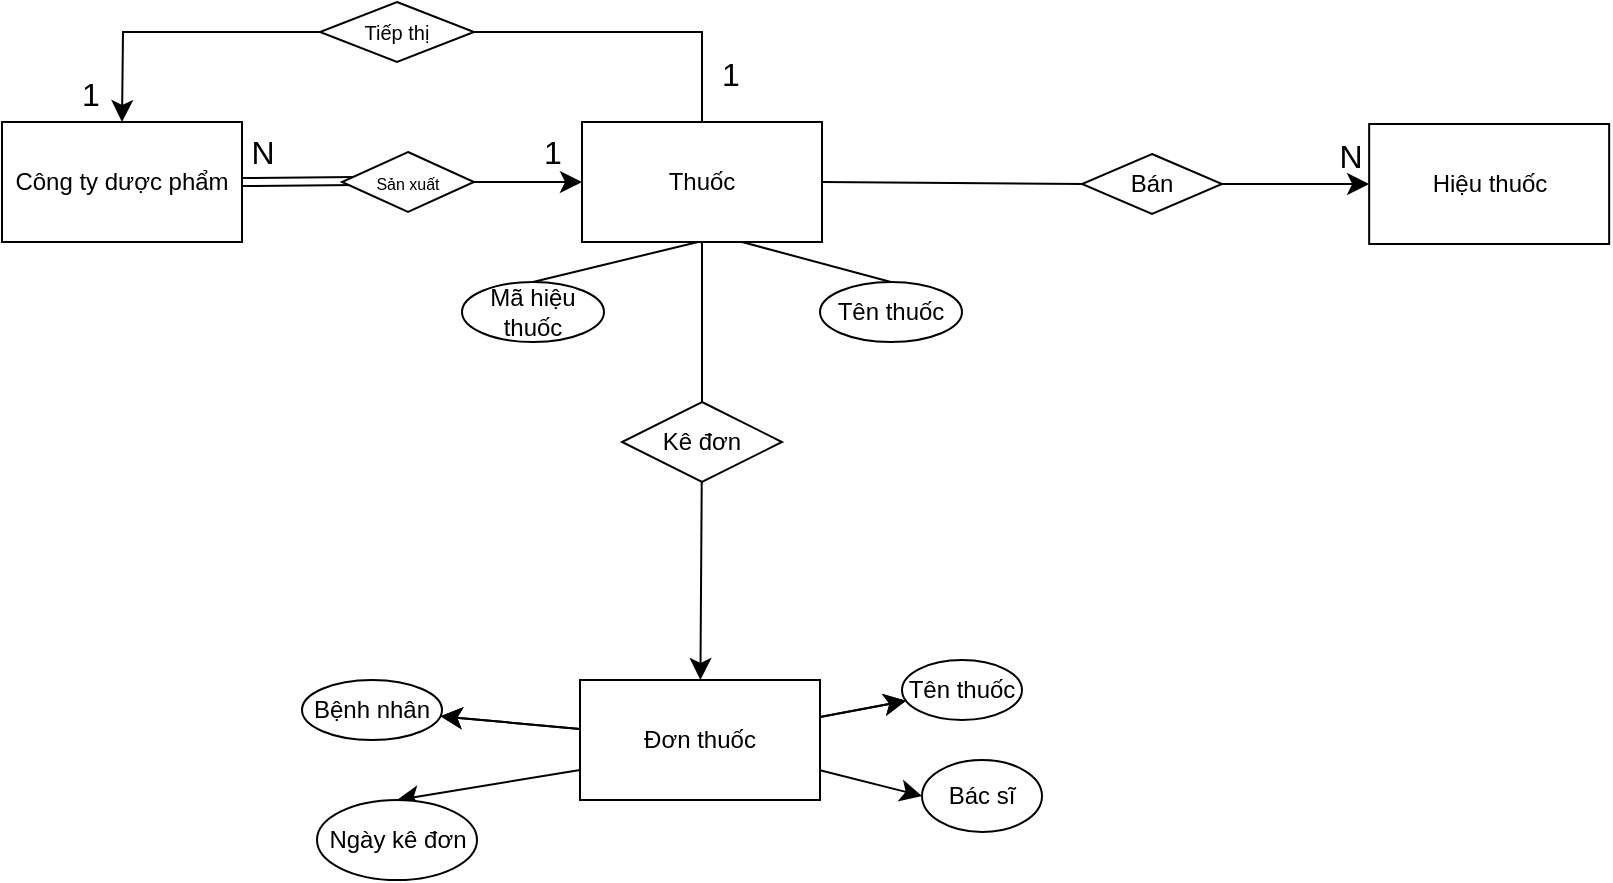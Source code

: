 <mxfile version="26.0.4">
  <diagram name="Trang-1" id="7et00IJPyykRwGStqNOX">
    <mxGraphModel dx="956" dy="579" grid="1" gridSize="10" guides="1" tooltips="1" connect="1" arrows="1" fold="1" page="1" pageScale="1" pageWidth="1169" pageHeight="827" math="0" shadow="0">
      <root>
        <mxCell id="0" />
        <mxCell id="1" parent="0" />
        <mxCell id="Y5PChdRtXyHQ076jzOGp-1" value="&lt;font style=&quot;vertical-align: inherit;&quot;&gt;&lt;font style=&quot;vertical-align: inherit;&quot;&gt;Thuốc&lt;/font&gt;&lt;/font&gt;" style="rounded=0;whiteSpace=wrap;html=1;" parent="1" vertex="1">
          <mxGeometry x="300" y="91" width="120" height="60" as="geometry" />
        </mxCell>
        <mxCell id="n2jmg5eNicGJN_R5McYE-2" value="&lt;font style=&quot;vertical-align: inherit;&quot;&gt;&lt;font style=&quot;vertical-align: inherit;&quot;&gt;Hiệu thuốc&lt;/font&gt;&lt;/font&gt;" style="rounded=0;whiteSpace=wrap;html=1;" parent="1" vertex="1">
          <mxGeometry x="693.58" y="92" width="120" height="60" as="geometry" />
        </mxCell>
        <mxCell id="n2jmg5eNicGJN_R5McYE-4" value="&lt;font style=&quot;vertical-align: inherit;&quot;&gt;&lt;font style=&quot;vertical-align: inherit;&quot;&gt;Công ty dược phẩm&lt;/font&gt;&lt;/font&gt;" style="rounded=0;whiteSpace=wrap;html=1;" parent="1" vertex="1">
          <mxGeometry x="10" y="91" width="120" height="60" as="geometry" />
        </mxCell>
        <mxCell id="YLImaf5WuprA8U4HHsAZ-1" value="N" style="text;html=1;align=center;verticalAlign=middle;resizable=0;points=[];autosize=1;strokeColor=none;fillColor=none;fontSize=16;" vertex="1" parent="1">
          <mxGeometry x="120" y="91" width="40" height="30" as="geometry" />
        </mxCell>
        <mxCell id="YLImaf5WuprA8U4HHsAZ-2" value="&lt;font style=&quot;vertical-align: inherit;&quot;&gt;&lt;font style=&quot;vertical-align: inherit;&quot;&gt;1&lt;/font&gt;&lt;/font&gt;" style="text;html=1;align=center;verticalAlign=middle;resizable=0;points=[];autosize=1;strokeColor=none;fillColor=none;fontSize=16;" vertex="1" parent="1">
          <mxGeometry x="270" y="91" width="30" height="30" as="geometry" />
        </mxCell>
        <mxCell id="YLImaf5WuprA8U4HHsAZ-8" value="" style="endArrow=classic;html=1;rounded=0;fontSize=12;curved=1;exitX=1;exitY=0.5;exitDx=0;exitDy=0;shape=link;entryX=0.102;entryY=0.485;entryDx=0;entryDy=0;entryPerimeter=0;" edge="1" parent="1" target="YLImaf5WuprA8U4HHsAZ-6">
          <mxGeometry width="50" height="50" relative="1" as="geometry">
            <mxPoint x="130" y="121" as="sourcePoint" />
            <mxPoint x="180" y="121" as="targetPoint" />
          </mxGeometry>
        </mxCell>
        <mxCell id="YLImaf5WuprA8U4HHsAZ-6" value="&lt;font style=&quot;vertical-align: inherit;&quot;&gt;&lt;font style=&quot;vertical-align: inherit; font-size: 8px;&quot;&gt;Sản xuất&lt;/font&gt;&lt;/font&gt;" style="rhombus;whiteSpace=wrap;html=1;" vertex="1" parent="1">
          <mxGeometry x="180" y="106" width="66" height="30" as="geometry" />
        </mxCell>
        <mxCell id="YLImaf5WuprA8U4HHsAZ-9" value="" style="endArrow=classic;html=1;rounded=0;fontSize=12;startSize=8;endSize=8;curved=1;entryX=0;entryY=0.5;entryDx=0;entryDy=0;" edge="1" parent="1" target="Y5PChdRtXyHQ076jzOGp-1">
          <mxGeometry width="50" height="50" relative="1" as="geometry">
            <mxPoint x="246" y="121" as="sourcePoint" />
            <mxPoint x="296" y="71" as="targetPoint" />
          </mxGeometry>
        </mxCell>
        <mxCell id="YLImaf5WuprA8U4HHsAZ-20" style="edgeStyle=orthogonalEdgeStyle;rounded=0;orthogonalLoop=1;jettySize=auto;html=1;entryX=0.5;entryY=0;entryDx=0;entryDy=0;fontSize=12;startSize=8;endSize=8;" edge="1" parent="1" source="YLImaf5WuprA8U4HHsAZ-10">
          <mxGeometry relative="1" as="geometry">
            <mxPoint x="70" y="91" as="targetPoint" />
          </mxGeometry>
        </mxCell>
        <mxCell id="YLImaf5WuprA8U4HHsAZ-10" value="&lt;span style=&quot;font-size: 10px;&quot;&gt;Tiếp thị&lt;/span&gt;" style="rhombus;whiteSpace=wrap;html=1;rounded=0;" vertex="1" parent="1">
          <mxGeometry x="169" y="31" width="77" height="30" as="geometry" />
        </mxCell>
        <mxCell id="YLImaf5WuprA8U4HHsAZ-19" value="" style="endArrow=none;html=1;rounded=0;fontSize=12;startSize=8;endSize=8;entryX=0.5;entryY=0;entryDx=0;entryDy=0;exitX=1;exitY=0.5;exitDx=0;exitDy=0;edgeStyle=orthogonalEdgeStyle;" edge="1" parent="1" source="YLImaf5WuprA8U4HHsAZ-10" target="Y5PChdRtXyHQ076jzOGp-1">
          <mxGeometry width="50" height="50" relative="1" as="geometry">
            <mxPoint x="246" y="46" as="sourcePoint" />
            <mxPoint x="345" y="1" as="targetPoint" />
          </mxGeometry>
        </mxCell>
        <mxCell id="YLImaf5WuprA8U4HHsAZ-21" value="1" style="text;html=1;align=center;verticalAlign=middle;resizable=0;points=[];autosize=1;strokeColor=none;fillColor=none;fontSize=16;" vertex="1" parent="1">
          <mxGeometry x="359" y="52" width="30" height="30" as="geometry" />
        </mxCell>
        <mxCell id="YLImaf5WuprA8U4HHsAZ-22" value="1" style="text;html=1;align=center;verticalAlign=middle;resizable=0;points=[];autosize=1;strokeColor=none;fillColor=none;fontSize=16;" vertex="1" parent="1">
          <mxGeometry x="39" y="62" width="30" height="30" as="geometry" />
        </mxCell>
        <mxCell id="YLImaf5WuprA8U4HHsAZ-50" style="edgeStyle=none;curved=1;rounded=0;orthogonalLoop=1;jettySize=auto;html=1;entryX=0;entryY=0.5;entryDx=0;entryDy=0;fontSize=12;startSize=8;endSize=8;" edge="1" parent="1" source="YLImaf5WuprA8U4HHsAZ-23" target="n2jmg5eNicGJN_R5McYE-2">
          <mxGeometry relative="1" as="geometry" />
        </mxCell>
        <mxCell id="YLImaf5WuprA8U4HHsAZ-23" value="Bán" style="rhombus;whiteSpace=wrap;html=1;" vertex="1" parent="1">
          <mxGeometry x="550" y="107" width="70" height="30" as="geometry" />
        </mxCell>
        <mxCell id="YLImaf5WuprA8U4HHsAZ-24" value="" style="endArrow=none;html=1;rounded=0;fontSize=12;startSize=8;endSize=8;" edge="1" parent="1">
          <mxGeometry width="50" height="50" relative="1" as="geometry">
            <mxPoint x="420" y="121" as="sourcePoint" />
            <mxPoint x="550" y="122" as="targetPoint" />
          </mxGeometry>
        </mxCell>
        <mxCell id="YLImaf5WuprA8U4HHsAZ-27" value="N" style="text;html=1;align=center;verticalAlign=middle;resizable=0;points=[];autosize=1;strokeColor=none;fillColor=none;fontSize=16;" vertex="1" parent="1">
          <mxGeometry x="663.58" y="93" width="40" height="30" as="geometry" />
        </mxCell>
        <mxCell id="YLImaf5WuprA8U4HHsAZ-28" value="Mã hiệu thuốc" style="ellipse;whiteSpace=wrap;html=1;" vertex="1" parent="1">
          <mxGeometry x="240" y="171" width="71" height="30" as="geometry" />
        </mxCell>
        <mxCell id="YLImaf5WuprA8U4HHsAZ-29" value="Tên thuốc" style="ellipse;whiteSpace=wrap;html=1;" vertex="1" parent="1">
          <mxGeometry x="419" y="171" width="71" height="30" as="geometry" />
        </mxCell>
        <mxCell id="YLImaf5WuprA8U4HHsAZ-30" value="" style="endArrow=none;html=1;rounded=0;fontSize=12;startSize=8;endSize=8;curved=1;exitX=0.5;exitY=0;exitDx=0;exitDy=0;" edge="1" parent="1" source="YLImaf5WuprA8U4HHsAZ-28">
          <mxGeometry width="50" height="50" relative="1" as="geometry">
            <mxPoint x="308" y="201" as="sourcePoint" />
            <mxPoint x="358" y="151" as="targetPoint" />
          </mxGeometry>
        </mxCell>
        <mxCell id="YLImaf5WuprA8U4HHsAZ-31" value="" style="endArrow=none;html=1;rounded=0;fontSize=12;startSize=8;endSize=8;curved=1;exitX=0.5;exitY=0;exitDx=0;exitDy=0;" edge="1" parent="1" source="YLImaf5WuprA8U4HHsAZ-29">
          <mxGeometry width="50" height="50" relative="1" as="geometry">
            <mxPoint x="335" y="201" as="sourcePoint" />
            <mxPoint x="380" y="151" as="targetPoint" />
          </mxGeometry>
        </mxCell>
        <mxCell id="YLImaf5WuprA8U4HHsAZ-35" value="" style="endArrow=none;html=1;rounded=0;fontSize=12;startSize=8;endSize=8;curved=1;exitX=0.5;exitY=1;exitDx=0;exitDy=0;" edge="1" parent="1" source="Y5PChdRtXyHQ076jzOGp-1" target="YLImaf5WuprA8U4HHsAZ-36">
          <mxGeometry width="50" height="50" relative="1" as="geometry">
            <mxPoint x="370" y="231" as="sourcePoint" />
            <mxPoint x="370" y="151" as="targetPoint" />
          </mxGeometry>
        </mxCell>
        <mxCell id="YLImaf5WuprA8U4HHsAZ-38" value="" style="edgeStyle=none;curved=1;rounded=0;orthogonalLoop=1;jettySize=auto;html=1;fontSize=12;startSize=8;endSize=8;" edge="1" parent="1" source="YLImaf5WuprA8U4HHsAZ-36" target="YLImaf5WuprA8U4HHsAZ-37">
          <mxGeometry relative="1" as="geometry" />
        </mxCell>
        <mxCell id="YLImaf5WuprA8U4HHsAZ-36" value="Kê đơn" style="rhombus;whiteSpace=wrap;html=1;" vertex="1" parent="1">
          <mxGeometry x="320" y="231" width="80" height="40" as="geometry" />
        </mxCell>
        <mxCell id="YLImaf5WuprA8U4HHsAZ-40" value="" style="edgeStyle=none;curved=1;rounded=0;orthogonalLoop=1;jettySize=auto;html=1;fontSize=12;startSize=8;endSize=8;" edge="1" parent="1" source="YLImaf5WuprA8U4HHsAZ-37" target="YLImaf5WuprA8U4HHsAZ-39">
          <mxGeometry relative="1" as="geometry" />
        </mxCell>
        <mxCell id="YLImaf5WuprA8U4HHsAZ-42" value="" style="edgeStyle=none;curved=1;rounded=0;orthogonalLoop=1;jettySize=auto;html=1;fontSize=12;startSize=8;endSize=8;" edge="1" parent="1" source="YLImaf5WuprA8U4HHsAZ-37" target="YLImaf5WuprA8U4HHsAZ-39">
          <mxGeometry relative="1" as="geometry" />
        </mxCell>
        <mxCell id="YLImaf5WuprA8U4HHsAZ-43" style="edgeStyle=none;curved=1;rounded=0;orthogonalLoop=1;jettySize=auto;html=1;fontSize=12;startSize=8;endSize=8;entryX=0;entryY=0.5;entryDx=0;entryDy=0;" edge="1" parent="1" source="YLImaf5WuprA8U4HHsAZ-37" target="YLImaf5WuprA8U4HHsAZ-44">
          <mxGeometry relative="1" as="geometry">
            <mxPoint x="470" y="420" as="targetPoint" />
          </mxGeometry>
        </mxCell>
        <mxCell id="YLImaf5WuprA8U4HHsAZ-46" value="" style="edgeStyle=none;curved=1;rounded=0;orthogonalLoop=1;jettySize=auto;html=1;fontSize=12;startSize=8;endSize=8;" edge="1" parent="1" source="YLImaf5WuprA8U4HHsAZ-37" target="YLImaf5WuprA8U4HHsAZ-45">
          <mxGeometry relative="1" as="geometry" />
        </mxCell>
        <mxCell id="YLImaf5WuprA8U4HHsAZ-47" value="" style="edgeStyle=none;curved=1;rounded=0;orthogonalLoop=1;jettySize=auto;html=1;fontSize=12;startSize=8;endSize=8;" edge="1" parent="1" source="YLImaf5WuprA8U4HHsAZ-37" target="YLImaf5WuprA8U4HHsAZ-45">
          <mxGeometry relative="1" as="geometry" />
        </mxCell>
        <mxCell id="YLImaf5WuprA8U4HHsAZ-49" value="" style="edgeStyle=none;curved=1;rounded=0;orthogonalLoop=1;jettySize=auto;html=1;fontSize=12;startSize=8;endSize=8;exitX=0;exitY=0.75;exitDx=0;exitDy=0;entryX=0.5;entryY=0;entryDx=0;entryDy=0;" edge="1" parent="1" source="YLImaf5WuprA8U4HHsAZ-37" target="YLImaf5WuprA8U4HHsAZ-48">
          <mxGeometry relative="1" as="geometry">
            <mxPoint x="299" y="410" as="sourcePoint" />
            <mxPoint x="221" y="456" as="targetPoint" />
          </mxGeometry>
        </mxCell>
        <mxCell id="YLImaf5WuprA8U4HHsAZ-37" value="Đơn thuốc" style="whiteSpace=wrap;html=1;" vertex="1" parent="1">
          <mxGeometry x="299" y="370" width="120" height="60" as="geometry" />
        </mxCell>
        <mxCell id="YLImaf5WuprA8U4HHsAZ-39" value="Tên thuốc" style="ellipse;whiteSpace=wrap;html=1;" vertex="1" parent="1">
          <mxGeometry x="460" y="360" width="60" height="30" as="geometry" />
        </mxCell>
        <mxCell id="YLImaf5WuprA8U4HHsAZ-44" value="Bác sĩ" style="ellipse;whiteSpace=wrap;html=1;" vertex="1" parent="1">
          <mxGeometry x="470" y="410" width="60" height="36" as="geometry" />
        </mxCell>
        <mxCell id="YLImaf5WuprA8U4HHsAZ-45" value="Bệnh nhân" style="ellipse;whiteSpace=wrap;html=1;" vertex="1" parent="1">
          <mxGeometry x="160" y="370" width="70" height="30" as="geometry" />
        </mxCell>
        <mxCell id="YLImaf5WuprA8U4HHsAZ-48" value="Ngày kê đơn" style="ellipse;whiteSpace=wrap;html=1;" vertex="1" parent="1">
          <mxGeometry x="167.5" y="430" width="80" height="40" as="geometry" />
        </mxCell>
      </root>
    </mxGraphModel>
  </diagram>
</mxfile>
